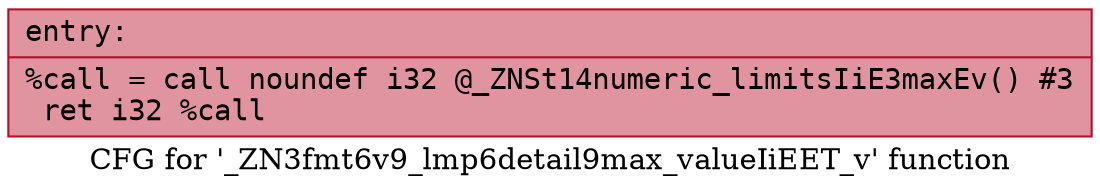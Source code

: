 digraph "CFG for '_ZN3fmt6v9_lmp6detail9max_valueIiEET_v' function" {
	label="CFG for '_ZN3fmt6v9_lmp6detail9max_valueIiEET_v' function";

	Node0x556bfeb18d40 [shape=record,color="#b70d28ff", style=filled, fillcolor="#b70d2870" fontname="Courier",label="{entry:\l|  %call = call noundef i32 @_ZNSt14numeric_limitsIiE3maxEv() #3\l  ret i32 %call\l}"];
}
